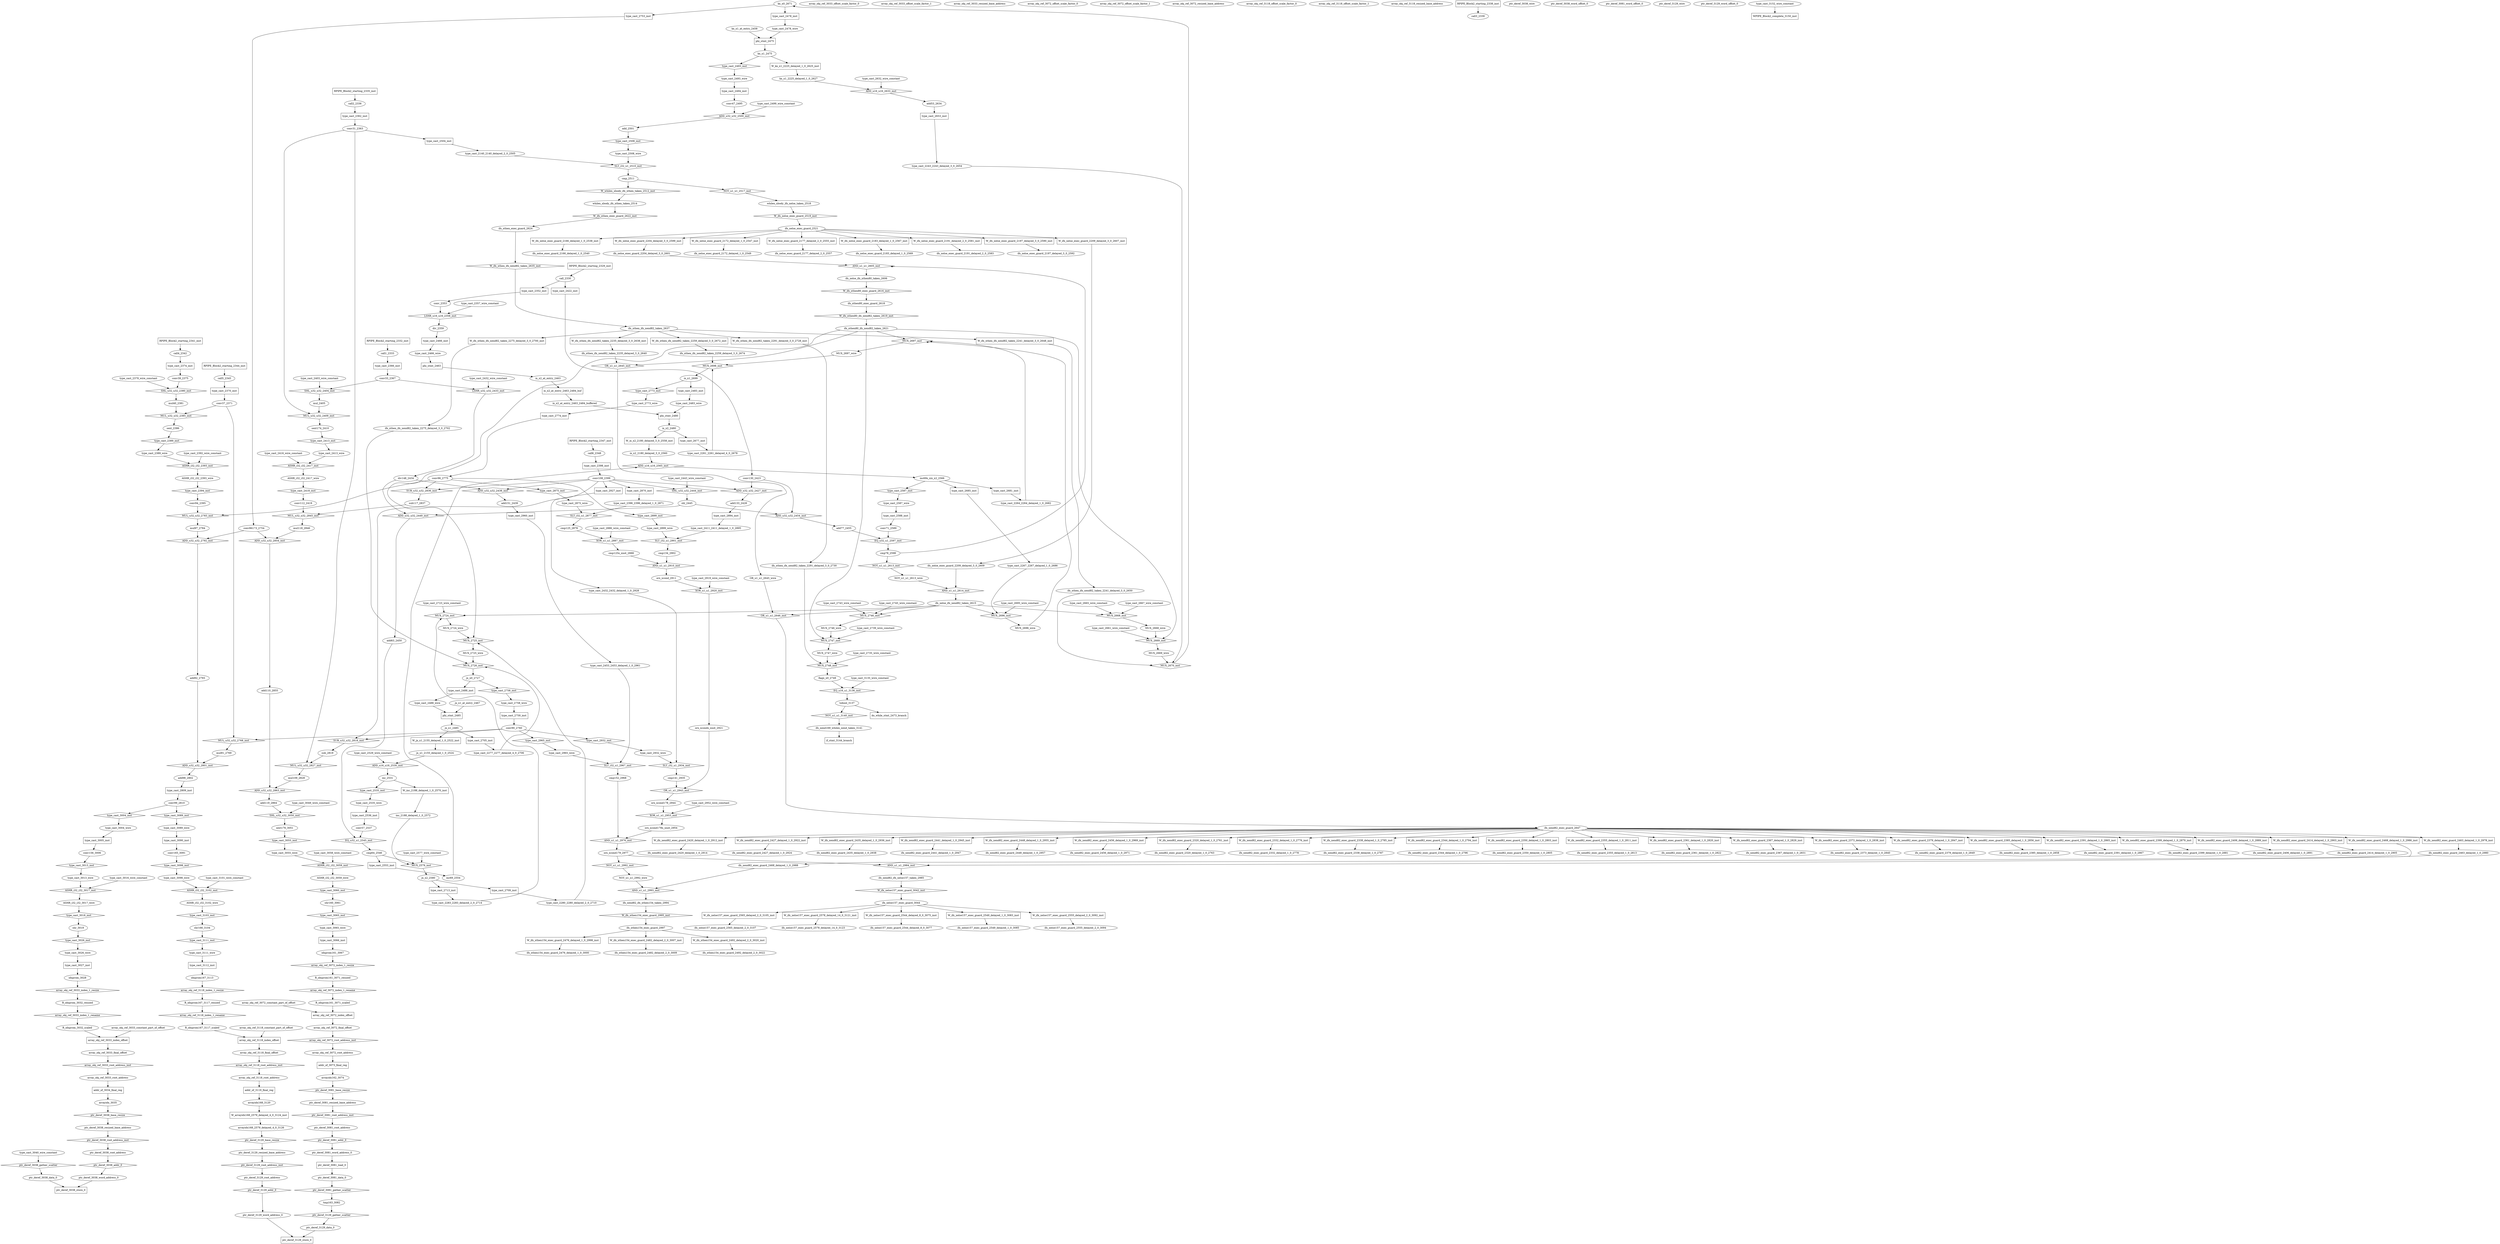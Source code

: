 digraph data_path {
  ASHR_i32_i32_2393_wire [shape=ellipse];
  ASHR_i32_i32_2417_wire [shape=ellipse];
  ASHR_i32_i32_3017_wire [shape=ellipse];
  ASHR_i32_i32_3059_wire [shape=ellipse];
  ASHR_i32_i32_3102_wire [shape=ellipse];
  MUX_2668_wire [shape=ellipse];
  MUX_2669_wire [shape=ellipse];
  MUX_2696_wire [shape=ellipse];
  MUX_2697_wire [shape=ellipse];
  MUX_2724_wire [shape=ellipse];
  MUX_2725_wire [shape=ellipse];
  MUX_2746_wire [shape=ellipse];
  MUX_2747_wire [shape=ellipse];
  NOT_u1_u1_2613_wire [shape=ellipse];
  NOT_u1_u1_2992_wire [shape=ellipse];
  OR_u1_u1_2645_wire [shape=ellipse];
  R_idxprom161_3071_resized [shape=ellipse];
  R_idxprom161_3071_scaled [shape=ellipse];
  R_idxprom167_3117_resized [shape=ellipse];
  R_idxprom167_3117_scaled [shape=ellipse];
  R_idxprom_3032_resized [shape=ellipse];
  R_idxprom_3032_scaled [shape=ellipse];
  add110_2855 [shape=ellipse];
  add119_2864 [shape=ellipse];
  add133_2428 [shape=ellipse];
  add151_2439 [shape=ellipse];
  add53_2634 [shape=ellipse];
  add63_2450 [shape=ellipse];
  add77_2455 [shape=ellipse];
  add92_2793 [shape=ellipse];
  add98_2802 [shape=ellipse];
  add_2501 [shape=ellipse];
  array_obj_ref_3033_constant_part_of_offset [shape=ellipse];
  array_obj_ref_3033_final_offset [shape=ellipse];
  array_obj_ref_3033_offset_scale_factor_0 [shape=ellipse];
  array_obj_ref_3033_offset_scale_factor_1 [shape=ellipse];
  array_obj_ref_3033_resized_base_address [shape=ellipse];
  array_obj_ref_3033_root_address [shape=ellipse];
  array_obj_ref_3072_constant_part_of_offset [shape=ellipse];
  array_obj_ref_3072_final_offset [shape=ellipse];
  array_obj_ref_3072_offset_scale_factor_0 [shape=ellipse];
  array_obj_ref_3072_offset_scale_factor_1 [shape=ellipse];
  array_obj_ref_3072_resized_base_address [shape=ellipse];
  array_obj_ref_3072_root_address [shape=ellipse];
  array_obj_ref_3118_constant_part_of_offset [shape=ellipse];
  array_obj_ref_3118_final_offset [shape=ellipse];
  array_obj_ref_3118_offset_scale_factor_0 [shape=ellipse];
  array_obj_ref_3118_offset_scale_factor_1 [shape=ellipse];
  array_obj_ref_3118_resized_base_address [shape=ellipse];
  array_obj_ref_3118_root_address [shape=ellipse];
  arrayidx162_3074 [shape=ellipse];
  arrayidx168_2579_delayed_4_0_3126 [shape=ellipse];
  arrayidx168_3120 [shape=ellipse];
  arrayidx_3035 [shape=ellipse];
  call1_2333 [shape=ellipse];
  call2_2336 [shape=ellipse];
  call3_2339 [shape=ellipse];
  call4_2342 [shape=ellipse];
  call5_2345 [shape=ellipse];
  call6_2348 [shape=ellipse];
  call_2330 [shape=ellipse];
  cmp125_2878 [shape=ellipse];
  cmp125x_xnot_2888 [shape=ellipse];
  cmp134_2902 [shape=ellipse];
  cmp141_2935 [shape=ellipse];
  cmp152_2968 [shape=ellipse];
  cmp64_2546 [shape=ellipse];
  cmp78_2598 [shape=ellipse];
  cmp_2511 [shape=ellipse];
  conv108_2399 [shape=ellipse];
  conv112_2419 [shape=ellipse];
  conv130_2423 [shape=ellipse];
  conv156_3006 [shape=ellipse];
  conv165_3091 [shape=ellipse];
  conv31_2363 [shape=ellipse];
  conv33_2367 [shape=ellipse];
  conv37_2371 [shape=ellipse];
  conv39_2375 [shape=ellipse];
  conv47_2495 [shape=ellipse];
  conv57_2537 [shape=ellipse];
  conv71_2589 [shape=ellipse];
  conv86173_2754 [shape=ellipse];
  conv90_2760 [shape=ellipse];
  conv94_2395 [shape=ellipse];
  conv96_2775 [shape=ellipse];
  conv99_2810 [shape=ellipse];
  conv_2353 [shape=ellipse];
  div148_2434 [shape=ellipse];
  div_2359 [shape=ellipse];
  flagx_x0_2749 [shape=ellipse];
  idxprom161_3067 [shape=ellipse];
  idxprom167_3113 [shape=ellipse];
  idxprom_3028 [shape=ellipse];
  ifx_xelse157_exec_guard_2544_delayed_8_0_3077 [shape=ellipse];
  ifx_xelse157_exec_guard_2549_delayed_1_0_3085 [shape=ellipse];
  ifx_xelse157_exec_guard_2555_delayed_2_0_3094 [shape=ellipse];
  ifx_xelse157_exec_guard_2565_delayed_2_0_3107 [shape=ellipse];
  ifx_xelse157_exec_guard_2578_delayed_14_0_3123 [shape=ellipse];
  ifx_xelse157_exec_guard_3044 [shape=ellipse];
  ifx_xelse_exec_guard_2166_delayed_1_0_2540 [shape=ellipse];
  ifx_xelse_exec_guard_2172_delayed_1_0_2549 [shape=ellipse];
  ifx_xelse_exec_guard_2177_delayed_2_0_2557 [shape=ellipse];
  ifx_xelse_exec_guard_2183_delayed_1_0_2569 [shape=ellipse];
  ifx_xelse_exec_guard_2191_delayed_2_0_2583 [shape=ellipse];
  ifx_xelse_exec_guard_2197_delayed_3_0_2592 [shape=ellipse];
  ifx_xelse_exec_guard_2204_delayed_3_0_2601 [shape=ellipse];
  ifx_xelse_exec_guard_2209_delayed_3_0_2609 [shape=ellipse];
  ifx_xelse_exec_guard_2521 [shape=ellipse];
  ifx_xelse_ifx_xend82_taken_2615 [shape=ellipse];
  ifx_xelse_ifx_xthen80_taken_2606 [shape=ellipse];
  ifx_xend169_whilex_xend_taken_3141 [shape=ellipse];
  ifx_xend82_exec_guard_2320_delayed_1_0_2763 [shape=ellipse];
  ifx_xend82_exec_guard_2332_delayed_1_0_2778 [shape=ellipse];
  ifx_xend82_exec_guard_2338_delayed_1_0_2787 [shape=ellipse];
  ifx_xend82_exec_guard_2344_delayed_1_0_2796 [shape=ellipse];
  ifx_xend82_exec_guard_2350_delayed_1_0_2805 [shape=ellipse];
  ifx_xend82_exec_guard_2355_delayed_1_0_2813 [shape=ellipse];
  ifx_xend82_exec_guard_2361_delayed_1_0_2822 [shape=ellipse];
  ifx_xend82_exec_guard_2367_delayed_1_0_2831 [shape=ellipse];
  ifx_xend82_exec_guard_2373_delayed_1_0_2840 [shape=ellipse];
  ifx_xend82_exec_guard_2379_delayed_1_0_2849 [shape=ellipse];
  ifx_xend82_exec_guard_2385_delayed_1_0_2858 [shape=ellipse];
  ifx_xend82_exec_guard_2391_delayed_1_0_2867 [shape=ellipse];
  ifx_xend82_exec_guard_2399_delayed_1_0_2881 [shape=ellipse];
  ifx_xend82_exec_guard_2406_delayed_1_0_2891 [shape=ellipse];
  ifx_xend82_exec_guard_2414_delayed_1_0_2905 [shape=ellipse];
  ifx_xend82_exec_guard_2420_delayed_1_0_2914 [shape=ellipse];
  ifx_xend82_exec_guard_2427_delayed_1_0_2924 [shape=ellipse];
  ifx_xend82_exec_guard_2435_delayed_1_0_2938 [shape=ellipse];
  ifx_xend82_exec_guard_2441_delayed_1_0_2947 [shape=ellipse];
  ifx_xend82_exec_guard_2448_delayed_1_0_2957 [shape=ellipse];
  ifx_xend82_exec_guard_2456_delayed_1_0_2971 [shape=ellipse];
  ifx_xend82_exec_guard_2463_delayed_1_0_2980 [shape=ellipse];
  ifx_xend82_exec_guard_2468_delayed_1_0_2988 [shape=ellipse];
  ifx_xend82_exec_guard_2647 [shape=ellipse];
  ifx_xend82_ifx_xelse157_taken_2985 [shape=ellipse];
  ifx_xend82_ifx_xthen154_taken_2994 [shape=ellipse];
  ifx_xthen154_exec_guard_2476_delayed_1_0_3000 [shape=ellipse];
  ifx_xthen154_exec_guard_2482_delayed_2_0_3009 [shape=ellipse];
  ifx_xthen154_exec_guard_2492_delayed_2_0_3022 [shape=ellipse];
  ifx_xthen154_exec_guard_2997 [shape=ellipse];
  ifx_xthen80_exec_guard_2618 [shape=ellipse];
  ifx_xthen80_ifx_xend82_taken_2621 [shape=ellipse];
  ifx_xthen_exec_guard_2624 [shape=ellipse];
  ifx_xthen_ifx_xend82_taken_2235_delayed_3_0_2640 [shape=ellipse];
  ifx_xthen_ifx_xend82_taken_2241_delayed_3_0_2650 [shape=ellipse];
  ifx_xthen_ifx_xend82_taken_2259_delayed_3_0_2674 [shape=ellipse];
  ifx_xthen_ifx_xend82_taken_2275_delayed_3_0_2702 [shape=ellipse];
  ifx_xthen_ifx_xend82_taken_2291_delayed_3_0_2730 [shape=ellipse];
  ifx_xthen_ifx_xend82_taken_2637 [shape=ellipse];
  inc69_2554 [shape=ellipse];
  inc69x_xix_x2_2566 [shape=ellipse];
  inc_2188_delayed_1_0_2572 [shape=ellipse];
  inc_2531 [shape=ellipse];
  ix_x1_2699 [shape=ellipse];
  ix_x2_2180_delayed_3_0_2560 [shape=ellipse];
  ix_x2_2480 [shape=ellipse];
  ix_x2_at_entry_2463 [shape=ellipse];
  ix_x2_at_entry_2463_2484_buffered [shape=ellipse];
  jx_x0_2727 [shape=ellipse];
  jx_x1_2155_delayed_1_0_2524 [shape=ellipse];
  jx_x1_2485 [shape=ellipse];
  jx_x1_at_entry_2467 [shape=ellipse];
  jx_x2_2580 [shape=ellipse];
  kx_x0_2671 [shape=ellipse];
  kx_x1_2225_delayed_1_0_2627 [shape=ellipse];
  kx_x1_2475 [shape=ellipse];
  kx_x1_at_entry_2458 [shape=ellipse];
  mul109_2828 [shape=ellipse];
  mul118_2846 [shape=ellipse];
  mul40_2381 [shape=ellipse];
  mul91_2769 [shape=ellipse];
  mul97_2784 [shape=ellipse];
  mul_2405 [shape=ellipse];
  orx_xcond178_2944 [shape=ellipse];
  orx_xcond178x_xnot_2954 [shape=ellipse];
  orx_xcond179_2977 [shape=ellipse];
  orx_xcond_2911 [shape=ellipse];
  orx_xcondx_xnot_2921 [shape=ellipse];
  ptr_deref_3038_data_0 [shape=ellipse];
  ptr_deref_3038_resized_base_address [shape=ellipse];
  ptr_deref_3038_root_address [shape=ellipse];
  ptr_deref_3038_wire [shape=ellipse];
  ptr_deref_3038_word_address_0 [shape=ellipse];
  ptr_deref_3038_word_offset_0 [shape=ellipse];
  ptr_deref_3081_data_0 [shape=ellipse];
  ptr_deref_3081_resized_base_address [shape=ellipse];
  ptr_deref_3081_root_address [shape=ellipse];
  ptr_deref_3081_word_address_0 [shape=ellipse];
  ptr_deref_3081_word_offset_0 [shape=ellipse];
  ptr_deref_3129_data_0 [shape=ellipse];
  ptr_deref_3129_resized_base_address [shape=ellipse];
  ptr_deref_3129_root_address [shape=ellipse];
  ptr_deref_3129_wire [shape=ellipse];
  ptr_deref_3129_word_address_0 [shape=ellipse];
  ptr_deref_3129_word_offset_0 [shape=ellipse];
  sext174_2410 [shape=ellipse];
  sext176_3051 [shape=ellipse];
  sext_2386 [shape=ellipse];
  shl_2445 [shape=ellipse];
  shr160_3061 [shape=ellipse];
  shr166_3104 [shape=ellipse];
  shr_3019 [shape=ellipse];
  sub117_2837 [shape=ellipse];
  sub_2819 [shape=ellipse];
  tmp163_3082 [shape=ellipse];
  tobool_3137 [shape=ellipse];
  type_cast_2140_2140_delayed_2_0_2505 [shape=ellipse];
  type_cast_2243_2243_delayed_3_0_2654 [shape=ellipse];
  type_cast_2261_2261_delayed_4_0_2678 [shape=ellipse];
  type_cast_2264_2264_delayed_1_0_2682 [shape=ellipse];
  type_cast_2267_2267_delayed_1_0_2686 [shape=ellipse];
  type_cast_2277_2277_delayed_4_0_2706 [shape=ellipse];
  type_cast_2280_2280_delayed_2_0_2710 [shape=ellipse];
  type_cast_2283_2283_delayed_2_0_2714 [shape=ellipse];
  type_cast_2357_wire_constant [shape=ellipse];
  type_cast_2379_wire_constant [shape=ellipse];
  type_cast_2389_wire [shape=ellipse];
  type_cast_2392_wire_constant [shape=ellipse];
  type_cast_2396_2396_delayed_1_0_2871 [shape=ellipse];
  type_cast_2403_wire_constant [shape=ellipse];
  type_cast_2411_2411_delayed_1_0_2895 [shape=ellipse];
  type_cast_2413_wire [shape=ellipse];
  type_cast_2416_wire_constant [shape=ellipse];
  type_cast_2432_2432_delayed_1_0_2928 [shape=ellipse];
  type_cast_2432_wire_constant [shape=ellipse];
  type_cast_2443_wire_constant [shape=ellipse];
  type_cast_2453_2453_delayed_1_0_2961 [shape=ellipse];
  type_cast_2466_wire [shape=ellipse];
  type_cast_2478_wire [shape=ellipse];
  type_cast_2483_wire [shape=ellipse];
  type_cast_2488_wire [shape=ellipse];
  type_cast_2493_wire [shape=ellipse];
  type_cast_2499_wire_constant [shape=ellipse];
  type_cast_2508_wire [shape=ellipse];
  type_cast_2529_wire_constant [shape=ellipse];
  type_cast_2535_wire [shape=ellipse];
  type_cast_2577_wire_constant [shape=ellipse];
  type_cast_2587_wire [shape=ellipse];
  type_cast_2632_wire_constant [shape=ellipse];
  type_cast_2661_wire_constant [shape=ellipse];
  type_cast_2665_wire_constant [shape=ellipse];
  type_cast_2667_wire_constant [shape=ellipse];
  type_cast_2695_wire_constant [shape=ellipse];
  type_cast_2723_wire_constant [shape=ellipse];
  type_cast_2735_wire_constant [shape=ellipse];
  type_cast_2739_wire_constant [shape=ellipse];
  type_cast_2743_wire_constant [shape=ellipse];
  type_cast_2745_wire_constant [shape=ellipse];
  type_cast_2758_wire [shape=ellipse];
  type_cast_2773_wire [shape=ellipse];
  type_cast_2875_wire [shape=ellipse];
  type_cast_2886_wire_constant [shape=ellipse];
  type_cast_2899_wire [shape=ellipse];
  type_cast_2919_wire_constant [shape=ellipse];
  type_cast_2932_wire [shape=ellipse];
  type_cast_2952_wire_constant [shape=ellipse];
  type_cast_2965_wire [shape=ellipse];
  type_cast_3004_wire [shape=ellipse];
  type_cast_3013_wire [shape=ellipse];
  type_cast_3016_wire_constant [shape=ellipse];
  type_cast_3026_wire [shape=ellipse];
  type_cast_3040_wire_constant [shape=ellipse];
  type_cast_3049_wire_constant [shape=ellipse];
  type_cast_3055_wire [shape=ellipse];
  type_cast_3058_wire_constant [shape=ellipse];
  type_cast_3065_wire [shape=ellipse];
  type_cast_3089_wire [shape=ellipse];
  type_cast_3098_wire [shape=ellipse];
  type_cast_3101_wire_constant [shape=ellipse];
  type_cast_3111_wire [shape=ellipse];
  type_cast_3135_wire_constant [shape=ellipse];
  type_cast_3152_wire_constant [shape=ellipse];
  whilex_xbody_ifx_xelse_taken_2518 [shape=ellipse];
  whilex_xbody_ifx_xthen_taken_2514 [shape=ellipse];
  ADD_u16_u16_2530_inst [shape=diamond];
jx_x1_2155_delayed_1_0_2524  -> ADD_u16_u16_2530_inst;
type_cast_2529_wire_constant  -> ADD_u16_u16_2530_inst;
ADD_u16_u16_2530_inst -> inc_2531;
  ADD_u16_u16_2565_inst [shape=diamond];
inc69_2554  -> ADD_u16_u16_2565_inst;
ix_x2_2180_delayed_3_0_2560  -> ADD_u16_u16_2565_inst;
ADD_u16_u16_2565_inst -> inc69x_xix_x2_2566;
  ADD_u16_u16_2633_inst [shape=diamond];
kx_x1_2225_delayed_1_0_2627  -> ADD_u16_u16_2633_inst;
type_cast_2632_wire_constant  -> ADD_u16_u16_2633_inst;
ADD_u16_u16_2633_inst -> add53_2634;
  ADD_u32_u32_2427_inst [shape=diamond];
conv108_2399  -> ADD_u32_u32_2427_inst;
conv130_2423  -> ADD_u32_u32_2427_inst;
ADD_u32_u32_2427_inst -> add133_2428;
  ADD_u32_u32_2438_inst [shape=diamond];
conv108_2399  -> ADD_u32_u32_2438_inst;
div148_2434  -> ADD_u32_u32_2438_inst;
ADD_u32_u32_2438_inst -> add151_2439;
  ADD_u32_u32_2449_inst [shape=diamond];
shl_2445  -> ADD_u32_u32_2449_inst;
div148_2434  -> ADD_u32_u32_2449_inst;
ADD_u32_u32_2449_inst -> add63_2450;
  ADD_u32_u32_2454_inst [shape=diamond];
shl_2445  -> ADD_u32_u32_2454_inst;
conv130_2423  -> ADD_u32_u32_2454_inst;
ADD_u32_u32_2454_inst -> add77_2455;
  ADD_u32_u32_2500_inst [shape=diamond];
conv47_2495  -> ADD_u32_u32_2500_inst;
type_cast_2499_wire_constant  -> ADD_u32_u32_2500_inst;
ADD_u32_u32_2500_inst -> add_2501;
  ADD_u32_u32_2792_inst [shape=diamond];
mul97_2784  -> ADD_u32_u32_2792_inst;
conv86173_2754  -> ADD_u32_u32_2792_inst;
ADD_u32_u32_2792_inst -> add92_2793;
  ADD_u32_u32_2801_inst [shape=diamond];
add92_2793  -> ADD_u32_u32_2801_inst;
mul91_2769  -> ADD_u32_u32_2801_inst;
ADD_u32_u32_2801_inst -> add98_2802;
  ADD_u32_u32_2854_inst [shape=diamond];
mul118_2846  -> ADD_u32_u32_2854_inst;
conv86173_2754  -> ADD_u32_u32_2854_inst;
ADD_u32_u32_2854_inst -> add110_2855;
  ADD_u32_u32_2863_inst [shape=diamond];
add110_2855  -> ADD_u32_u32_2863_inst;
mul109_2828  -> ADD_u32_u32_2863_inst;
ADD_u32_u32_2863_inst -> add119_2864;
  AND_u1_u1_2605_inst [shape=diamond];
ifx_xelse_exec_guard_2204_delayed_3_0_2601  -> AND_u1_u1_2605_inst;
cmp78_2598  -> AND_u1_u1_2605_inst;
AND_u1_u1_2605_inst -> ifx_xelse_ifx_xthen80_taken_2606;
  AND_u1_u1_2614_inst [shape=diamond];
ifx_xelse_exec_guard_2209_delayed_3_0_2609  -> AND_u1_u1_2614_inst;
NOT_u1_u1_2613_wire  -> AND_u1_u1_2614_inst;
AND_u1_u1_2614_inst -> ifx_xelse_ifx_xend82_taken_2615;
  AND_u1_u1_2910_inst [shape=diamond];
cmp125x_xnot_2888  -> AND_u1_u1_2910_inst;
cmp134_2902  -> AND_u1_u1_2910_inst;
AND_u1_u1_2910_inst -> orx_xcond_2911;
  AND_u1_u1_2976_inst [shape=diamond];
orx_xcond178x_xnot_2954  -> AND_u1_u1_2976_inst;
cmp152_2968  -> AND_u1_u1_2976_inst;
AND_u1_u1_2976_inst -> orx_xcond179_2977;
  AND_u1_u1_2984_inst [shape=diamond];
ifx_xend82_exec_guard_2463_delayed_1_0_2980  -> AND_u1_u1_2984_inst;
orx_xcond179_2977  -> AND_u1_u1_2984_inst;
AND_u1_u1_2984_inst -> ifx_xend82_ifx_xelse157_taken_2985;
  AND_u1_u1_2993_inst [shape=diamond];
ifx_xend82_exec_guard_2468_delayed_1_0_2988  -> AND_u1_u1_2993_inst;
NOT_u1_u1_2992_wire  -> AND_u1_u1_2993_inst;
AND_u1_u1_2993_inst -> ifx_xend82_ifx_xthen154_taken_2994;
  ASHR_i32_i32_2393_inst [shape=diamond];
type_cast_2389_wire  -> ASHR_i32_i32_2393_inst;
type_cast_2392_wire_constant  -> ASHR_i32_i32_2393_inst;
ASHR_i32_i32_2393_inst -> ASHR_i32_i32_2393_wire;
  ASHR_i32_i32_2417_inst [shape=diamond];
type_cast_2413_wire  -> ASHR_i32_i32_2417_inst;
type_cast_2416_wire_constant  -> ASHR_i32_i32_2417_inst;
ASHR_i32_i32_2417_inst -> ASHR_i32_i32_2417_wire;
  ASHR_i32_i32_3017_inst [shape=diamond];
type_cast_3013_wire  -> ASHR_i32_i32_3017_inst;
type_cast_3016_wire_constant  -> ASHR_i32_i32_3017_inst;
ASHR_i32_i32_3017_inst -> ASHR_i32_i32_3017_wire;
  ASHR_i32_i32_3059_inst [shape=diamond];
type_cast_3055_wire  -> ASHR_i32_i32_3059_inst;
type_cast_3058_wire_constant  -> ASHR_i32_i32_3059_inst;
ASHR_i32_i32_3059_inst -> ASHR_i32_i32_3059_wire;
  ASHR_i32_i32_3102_inst [shape=diamond];
type_cast_3098_wire  -> ASHR_i32_i32_3102_inst;
type_cast_3101_wire_constant  -> ASHR_i32_i32_3102_inst;
ASHR_i32_i32_3102_inst -> ASHR_i32_i32_3102_wire;
  EQ_u16_u1_3136_inst [shape=diamond];
flagx_x0_2749  -> EQ_u16_u1_3136_inst;
type_cast_3135_wire_constant  -> EQ_u16_u1_3136_inst;
EQ_u16_u1_3136_inst -> tobool_3137;
  EQ_u32_u1_2545_inst [shape=diamond];
conv57_2537  -> EQ_u32_u1_2545_inst;
add63_2450  -> EQ_u32_u1_2545_inst;
EQ_u32_u1_2545_inst -> cmp64_2546;
  EQ_u32_u1_2597_inst [shape=diamond];
conv71_2589  -> EQ_u32_u1_2597_inst;
add77_2455  -> EQ_u32_u1_2597_inst;
EQ_u32_u1_2597_inst -> cmp78_2598;
  LSHR_u16_u16_2358_inst [shape=diamond];
conv_2353  -> LSHR_u16_u16_2358_inst;
type_cast_2357_wire_constant  -> LSHR_u16_u16_2358_inst;
LSHR_u16_u16_2358_inst -> div_2359;
  LSHR_u32_u32_2433_inst [shape=diamond];
conv33_2367  -> LSHR_u32_u32_2433_inst;
type_cast_2432_wire_constant  -> LSHR_u32_u32_2433_inst;
LSHR_u32_u32_2433_inst -> div148_2434;
  MUL_u32_u32_2385_inst [shape=diamond];
mul40_2381  -> MUL_u32_u32_2385_inst;
conv37_2371  -> MUL_u32_u32_2385_inst;
MUL_u32_u32_2385_inst -> sext_2386;
  MUL_u32_u32_2409_inst [shape=diamond];
mul_2405  -> MUL_u32_u32_2409_inst;
conv31_2363  -> MUL_u32_u32_2409_inst;
MUL_u32_u32_2409_inst -> sext174_2410;
  MUL_u32_u32_2768_inst [shape=diamond];
conv90_2760  -> MUL_u32_u32_2768_inst;
conv37_2371  -> MUL_u32_u32_2768_inst;
MUL_u32_u32_2768_inst -> mul91_2769;
  MUL_u32_u32_2783_inst [shape=diamond];
conv96_2775  -> MUL_u32_u32_2783_inst;
conv94_2395  -> MUL_u32_u32_2783_inst;
MUL_u32_u32_2783_inst -> mul97_2784;
  MUL_u32_u32_2827_inst [shape=diamond];
sub_2819  -> MUL_u32_u32_2827_inst;
conv31_2363  -> MUL_u32_u32_2827_inst;
MUL_u32_u32_2827_inst -> mul109_2828;
  MUL_u32_u32_2845_inst [shape=diamond];
sub117_2837  -> MUL_u32_u32_2845_inst;
conv112_2419  -> MUL_u32_u32_2845_inst;
MUL_u32_u32_2845_inst -> mul118_2846;
  MUX_2579_inst [shape=diamond];
cmp64_2546  -> MUX_2579_inst;
type_cast_2577_wire_constant  -> MUX_2579_inst;
inc_2188_delayed_1_0_2572  -> MUX_2579_inst;
MUX_2579_inst -> jx_x2_2580;
  MUX_2668_inst [shape=diamond];
ifx_xelse_ifx_xend82_taken_2615  -> MUX_2668_inst;
type_cast_2665_wire_constant  -> MUX_2668_inst;
type_cast_2667_wire_constant  -> MUX_2668_inst;
MUX_2668_inst -> MUX_2668_wire;
  MUX_2669_inst [shape=diamond];
ifx_xthen80_ifx_xend82_taken_2621  -> MUX_2669_inst;
type_cast_2661_wire_constant  -> MUX_2669_inst;
MUX_2668_wire  -> MUX_2669_inst;
MUX_2669_inst -> MUX_2669_wire;
  MUX_2670_inst [shape=diamond];
ifx_xthen_ifx_xend82_taken_2241_delayed_3_0_2650  -> MUX_2670_inst;
type_cast_2243_2243_delayed_3_0_2654  -> MUX_2670_inst;
MUX_2669_wire  -> MUX_2670_inst;
MUX_2670_inst -> kx_x0_2671;
  MUX_2696_inst [shape=diamond];
ifx_xelse_ifx_xend82_taken_2615  -> MUX_2696_inst;
type_cast_2267_2267_delayed_1_0_2686  -> MUX_2696_inst;
type_cast_2695_wire_constant  -> MUX_2696_inst;
MUX_2696_inst -> MUX_2696_wire;
  MUX_2697_inst [shape=diamond];
ifx_xthen80_ifx_xend82_taken_2621  -> MUX_2697_inst;
type_cast_2264_2264_delayed_1_0_2682  -> MUX_2697_inst;
MUX_2696_wire  -> MUX_2697_inst;
MUX_2697_inst -> MUX_2697_wire;
  MUX_2698_inst [shape=diamond];
ifx_xthen_ifx_xend82_taken_2259_delayed_3_0_2674  -> MUX_2698_inst;
type_cast_2261_2261_delayed_4_0_2678  -> MUX_2698_inst;
MUX_2697_wire  -> MUX_2698_inst;
MUX_2698_inst -> ix_x1_2699;
  MUX_2724_inst [shape=diamond];
ifx_xelse_ifx_xend82_taken_2615  -> MUX_2724_inst;
type_cast_2283_2283_delayed_2_0_2714  -> MUX_2724_inst;
type_cast_2723_wire_constant  -> MUX_2724_inst;
MUX_2724_inst -> MUX_2724_wire;
  MUX_2725_inst [shape=diamond];
ifx_xthen80_ifx_xend82_taken_2621  -> MUX_2725_inst;
type_cast_2280_2280_delayed_2_0_2710  -> MUX_2725_inst;
MUX_2724_wire  -> MUX_2725_inst;
MUX_2725_inst -> MUX_2725_wire;
  MUX_2726_inst [shape=diamond];
ifx_xthen_ifx_xend82_taken_2275_delayed_3_0_2702  -> MUX_2726_inst;
type_cast_2277_2277_delayed_4_0_2706  -> MUX_2726_inst;
MUX_2725_wire  -> MUX_2726_inst;
MUX_2726_inst -> jx_x0_2727;
  MUX_2746_inst [shape=diamond];
ifx_xelse_ifx_xend82_taken_2615  -> MUX_2746_inst;
type_cast_2743_wire_constant  -> MUX_2746_inst;
type_cast_2745_wire_constant  -> MUX_2746_inst;
MUX_2746_inst -> MUX_2746_wire;
  MUX_2747_inst [shape=diamond];
ifx_xthen80_ifx_xend82_taken_2621  -> MUX_2747_inst;
type_cast_2739_wire_constant  -> MUX_2747_inst;
MUX_2746_wire  -> MUX_2747_inst;
MUX_2747_inst -> MUX_2747_wire;
  MUX_2748_inst [shape=diamond];
ifx_xthen_ifx_xend82_taken_2291_delayed_3_0_2730  -> MUX_2748_inst;
type_cast_2735_wire_constant  -> MUX_2748_inst;
MUX_2747_wire  -> MUX_2748_inst;
MUX_2748_inst -> flagx_x0_2749;
  NOT_u1_u1_2517_inst [shape=diamond];
cmp_2511  -> NOT_u1_u1_2517_inst;
NOT_u1_u1_2517_inst -> whilex_xbody_ifx_xelse_taken_2518;
  NOT_u1_u1_2613_inst [shape=diamond];
cmp78_2598  -> NOT_u1_u1_2613_inst;
NOT_u1_u1_2613_inst -> NOT_u1_u1_2613_wire;
  NOT_u1_u1_2992_inst [shape=diamond];
orx_xcond179_2977  -> NOT_u1_u1_2992_inst;
NOT_u1_u1_2992_inst -> NOT_u1_u1_2992_wire;
  NOT_u1_u1_3140_inst [shape=diamond];
tobool_3137  -> NOT_u1_u1_3140_inst;
NOT_u1_u1_3140_inst -> ifx_xend169_whilex_xend_taken_3141;
  OR_u1_u1_2645_inst [shape=diamond];
ifx_xthen_ifx_xend82_taken_2235_delayed_3_0_2640  -> OR_u1_u1_2645_inst;
ifx_xthen80_ifx_xend82_taken_2621  -> OR_u1_u1_2645_inst;
OR_u1_u1_2645_inst -> OR_u1_u1_2645_wire;
  OR_u1_u1_2646_inst [shape=diamond];
ifx_xelse_ifx_xend82_taken_2615  -> OR_u1_u1_2646_inst;
OR_u1_u1_2645_wire  -> OR_u1_u1_2646_inst;
OR_u1_u1_2646_inst -> ifx_xend82_exec_guard_2647;
  OR_u1_u1_2943_inst [shape=diamond];
orx_xcondx_xnot_2921  -> OR_u1_u1_2943_inst;
cmp141_2935  -> OR_u1_u1_2943_inst;
OR_u1_u1_2943_inst -> orx_xcond178_2944;
  RPIPE_Block2_starting_2329_inst [shape=rectangle];
RPIPE_Block2_starting_2329_inst -> call_2330;
  RPIPE_Block2_starting_2332_inst [shape=rectangle];
RPIPE_Block2_starting_2332_inst -> call1_2333;
  RPIPE_Block2_starting_2335_inst [shape=rectangle];
RPIPE_Block2_starting_2335_inst -> call2_2336;
  RPIPE_Block2_starting_2338_inst [shape=rectangle];
RPIPE_Block2_starting_2338_inst -> call3_2339;
  RPIPE_Block2_starting_2341_inst [shape=rectangle];
RPIPE_Block2_starting_2341_inst -> call4_2342;
  RPIPE_Block2_starting_2344_inst [shape=rectangle];
RPIPE_Block2_starting_2344_inst -> call5_2345;
  RPIPE_Block2_starting_2347_inst [shape=rectangle];
RPIPE_Block2_starting_2347_inst -> call6_2348;
  SHL_u32_u32_2380_inst [shape=diamond];
conv39_2375  -> SHL_u32_u32_2380_inst;
type_cast_2379_wire_constant  -> SHL_u32_u32_2380_inst;
SHL_u32_u32_2380_inst -> mul40_2381;
  SHL_u32_u32_2404_inst [shape=diamond];
conv33_2367  -> SHL_u32_u32_2404_inst;
type_cast_2403_wire_constant  -> SHL_u32_u32_2404_inst;
SHL_u32_u32_2404_inst -> mul_2405;
  SHL_u32_u32_2444_inst [shape=diamond];
conv108_2399  -> SHL_u32_u32_2444_inst;
type_cast_2443_wire_constant  -> SHL_u32_u32_2444_inst;
SHL_u32_u32_2444_inst -> shl_2445;
  SHL_u32_u32_3050_inst [shape=diamond];
add119_2864  -> SHL_u32_u32_3050_inst;
type_cast_3049_wire_constant  -> SHL_u32_u32_3050_inst;
SHL_u32_u32_3050_inst -> sext176_3051;
  SLT_i32_u1_2510_inst [shape=diamond];
type_cast_2508_wire  -> SLT_i32_u1_2510_inst;
type_cast_2140_2140_delayed_2_0_2505  -> SLT_i32_u1_2510_inst;
SLT_i32_u1_2510_inst -> cmp_2511;
  SLT_i32_u1_2877_inst [shape=diamond];
type_cast_2875_wire  -> SLT_i32_u1_2877_inst;
type_cast_2396_2396_delayed_1_0_2871  -> SLT_i32_u1_2877_inst;
SLT_i32_u1_2877_inst -> cmp125_2878;
  SLT_i32_u1_2901_inst [shape=diamond];
type_cast_2899_wire  -> SLT_i32_u1_2901_inst;
type_cast_2411_2411_delayed_1_0_2895  -> SLT_i32_u1_2901_inst;
SLT_i32_u1_2901_inst -> cmp134_2902;
  SLT_i32_u1_2934_inst [shape=diamond];
type_cast_2932_wire  -> SLT_i32_u1_2934_inst;
type_cast_2432_2432_delayed_1_0_2928  -> SLT_i32_u1_2934_inst;
SLT_i32_u1_2934_inst -> cmp141_2935;
  SLT_i32_u1_2967_inst [shape=diamond];
type_cast_2965_wire  -> SLT_i32_u1_2967_inst;
type_cast_2453_2453_delayed_1_0_2961  -> SLT_i32_u1_2967_inst;
SLT_i32_u1_2967_inst -> cmp152_2968;
  SUB_u32_u32_2818_inst [shape=diamond];
conv90_2760  -> SUB_u32_u32_2818_inst;
conv108_2399  -> SUB_u32_u32_2818_inst;
SUB_u32_u32_2818_inst -> sub_2819;
  SUB_u32_u32_2836_inst [shape=diamond];
conv96_2775  -> SUB_u32_u32_2836_inst;
conv108_2399  -> SUB_u32_u32_2836_inst;
SUB_u32_u32_2836_inst -> sub117_2837;
  WPIPE_Block2_complete_3150_inst [shape=rectangle];
type_cast_3152_wire_constant  -> WPIPE_Block2_complete_3150_inst;
  W_arrayidx168_2579_delayed_4_0_3124_inst [shape=rectangle];
arrayidx168_3120  -> W_arrayidx168_2579_delayed_4_0_3124_inst;
W_arrayidx168_2579_delayed_4_0_3124_inst -> arrayidx168_2579_delayed_4_0_3126;
  W_ifx_xelse157_exec_guard_2544_delayed_8_0_3075_inst [shape=rectangle];
ifx_xelse157_exec_guard_3044  -> W_ifx_xelse157_exec_guard_2544_delayed_8_0_3075_inst;
W_ifx_xelse157_exec_guard_2544_delayed_8_0_3075_inst -> ifx_xelse157_exec_guard_2544_delayed_8_0_3077;
  W_ifx_xelse157_exec_guard_2549_delayed_1_0_3083_inst [shape=rectangle];
ifx_xelse157_exec_guard_3044  -> W_ifx_xelse157_exec_guard_2549_delayed_1_0_3083_inst;
W_ifx_xelse157_exec_guard_2549_delayed_1_0_3083_inst -> ifx_xelse157_exec_guard_2549_delayed_1_0_3085;
  W_ifx_xelse157_exec_guard_2555_delayed_2_0_3092_inst [shape=rectangle];
ifx_xelse157_exec_guard_3044  -> W_ifx_xelse157_exec_guard_2555_delayed_2_0_3092_inst;
W_ifx_xelse157_exec_guard_2555_delayed_2_0_3092_inst -> ifx_xelse157_exec_guard_2555_delayed_2_0_3094;
  W_ifx_xelse157_exec_guard_2565_delayed_2_0_3105_inst [shape=rectangle];
ifx_xelse157_exec_guard_3044  -> W_ifx_xelse157_exec_guard_2565_delayed_2_0_3105_inst;
W_ifx_xelse157_exec_guard_2565_delayed_2_0_3105_inst -> ifx_xelse157_exec_guard_2565_delayed_2_0_3107;
  W_ifx_xelse157_exec_guard_2578_delayed_14_0_3121_inst [shape=rectangle];
ifx_xelse157_exec_guard_3044  -> W_ifx_xelse157_exec_guard_2578_delayed_14_0_3121_inst;
W_ifx_xelse157_exec_guard_2578_delayed_14_0_3121_inst -> ifx_xelse157_exec_guard_2578_delayed_14_0_3123;
  W_ifx_xelse157_exec_guard_3042_inst [shape=diamond];
ifx_xend82_ifx_xelse157_taken_2985  -> W_ifx_xelse157_exec_guard_3042_inst;
W_ifx_xelse157_exec_guard_3042_inst -> ifx_xelse157_exec_guard_3044;
  W_ifx_xelse_exec_guard_2166_delayed_1_0_2538_inst [shape=rectangle];
ifx_xelse_exec_guard_2521  -> W_ifx_xelse_exec_guard_2166_delayed_1_0_2538_inst;
W_ifx_xelse_exec_guard_2166_delayed_1_0_2538_inst -> ifx_xelse_exec_guard_2166_delayed_1_0_2540;
  W_ifx_xelse_exec_guard_2172_delayed_1_0_2547_inst [shape=rectangle];
ifx_xelse_exec_guard_2521  -> W_ifx_xelse_exec_guard_2172_delayed_1_0_2547_inst;
W_ifx_xelse_exec_guard_2172_delayed_1_0_2547_inst -> ifx_xelse_exec_guard_2172_delayed_1_0_2549;
  W_ifx_xelse_exec_guard_2177_delayed_2_0_2555_inst [shape=rectangle];
ifx_xelse_exec_guard_2521  -> W_ifx_xelse_exec_guard_2177_delayed_2_0_2555_inst;
W_ifx_xelse_exec_guard_2177_delayed_2_0_2555_inst -> ifx_xelse_exec_guard_2177_delayed_2_0_2557;
  W_ifx_xelse_exec_guard_2183_delayed_1_0_2567_inst [shape=rectangle];
ifx_xelse_exec_guard_2521  -> W_ifx_xelse_exec_guard_2183_delayed_1_0_2567_inst;
W_ifx_xelse_exec_guard_2183_delayed_1_0_2567_inst -> ifx_xelse_exec_guard_2183_delayed_1_0_2569;
  W_ifx_xelse_exec_guard_2191_delayed_2_0_2581_inst [shape=rectangle];
ifx_xelse_exec_guard_2521  -> W_ifx_xelse_exec_guard_2191_delayed_2_0_2581_inst;
W_ifx_xelse_exec_guard_2191_delayed_2_0_2581_inst -> ifx_xelse_exec_guard_2191_delayed_2_0_2583;
  W_ifx_xelse_exec_guard_2197_delayed_3_0_2590_inst [shape=rectangle];
ifx_xelse_exec_guard_2521  -> W_ifx_xelse_exec_guard_2197_delayed_3_0_2590_inst;
W_ifx_xelse_exec_guard_2197_delayed_3_0_2590_inst -> ifx_xelse_exec_guard_2197_delayed_3_0_2592;
  W_ifx_xelse_exec_guard_2204_delayed_3_0_2599_inst [shape=rectangle];
ifx_xelse_exec_guard_2521  -> W_ifx_xelse_exec_guard_2204_delayed_3_0_2599_inst;
W_ifx_xelse_exec_guard_2204_delayed_3_0_2599_inst -> ifx_xelse_exec_guard_2204_delayed_3_0_2601;
  W_ifx_xelse_exec_guard_2209_delayed_3_0_2607_inst [shape=rectangle];
ifx_xelse_exec_guard_2521  -> W_ifx_xelse_exec_guard_2209_delayed_3_0_2607_inst;
W_ifx_xelse_exec_guard_2209_delayed_3_0_2607_inst -> ifx_xelse_exec_guard_2209_delayed_3_0_2609;
  W_ifx_xelse_exec_guard_2519_inst [shape=diamond];
whilex_xbody_ifx_xelse_taken_2518  -> W_ifx_xelse_exec_guard_2519_inst;
W_ifx_xelse_exec_guard_2519_inst -> ifx_xelse_exec_guard_2521;
  W_ifx_xend82_exec_guard_2320_delayed_1_0_2761_inst [shape=rectangle];
ifx_xend82_exec_guard_2647  -> W_ifx_xend82_exec_guard_2320_delayed_1_0_2761_inst;
W_ifx_xend82_exec_guard_2320_delayed_1_0_2761_inst -> ifx_xend82_exec_guard_2320_delayed_1_0_2763;
  W_ifx_xend82_exec_guard_2332_delayed_1_0_2776_inst [shape=rectangle];
ifx_xend82_exec_guard_2647  -> W_ifx_xend82_exec_guard_2332_delayed_1_0_2776_inst;
W_ifx_xend82_exec_guard_2332_delayed_1_0_2776_inst -> ifx_xend82_exec_guard_2332_delayed_1_0_2778;
  W_ifx_xend82_exec_guard_2338_delayed_1_0_2785_inst [shape=rectangle];
ifx_xend82_exec_guard_2647  -> W_ifx_xend82_exec_guard_2338_delayed_1_0_2785_inst;
W_ifx_xend82_exec_guard_2338_delayed_1_0_2785_inst -> ifx_xend82_exec_guard_2338_delayed_1_0_2787;
  W_ifx_xend82_exec_guard_2344_delayed_1_0_2794_inst [shape=rectangle];
ifx_xend82_exec_guard_2647  -> W_ifx_xend82_exec_guard_2344_delayed_1_0_2794_inst;
W_ifx_xend82_exec_guard_2344_delayed_1_0_2794_inst -> ifx_xend82_exec_guard_2344_delayed_1_0_2796;
  W_ifx_xend82_exec_guard_2350_delayed_1_0_2803_inst [shape=rectangle];
ifx_xend82_exec_guard_2647  -> W_ifx_xend82_exec_guard_2350_delayed_1_0_2803_inst;
W_ifx_xend82_exec_guard_2350_delayed_1_0_2803_inst -> ifx_xend82_exec_guard_2350_delayed_1_0_2805;
  W_ifx_xend82_exec_guard_2355_delayed_1_0_2811_inst [shape=rectangle];
ifx_xend82_exec_guard_2647  -> W_ifx_xend82_exec_guard_2355_delayed_1_0_2811_inst;
W_ifx_xend82_exec_guard_2355_delayed_1_0_2811_inst -> ifx_xend82_exec_guard_2355_delayed_1_0_2813;
  W_ifx_xend82_exec_guard_2361_delayed_1_0_2820_inst [shape=rectangle];
ifx_xend82_exec_guard_2647  -> W_ifx_xend82_exec_guard_2361_delayed_1_0_2820_inst;
W_ifx_xend82_exec_guard_2361_delayed_1_0_2820_inst -> ifx_xend82_exec_guard_2361_delayed_1_0_2822;
  W_ifx_xend82_exec_guard_2367_delayed_1_0_2829_inst [shape=rectangle];
ifx_xend82_exec_guard_2647  -> W_ifx_xend82_exec_guard_2367_delayed_1_0_2829_inst;
W_ifx_xend82_exec_guard_2367_delayed_1_0_2829_inst -> ifx_xend82_exec_guard_2367_delayed_1_0_2831;
  W_ifx_xend82_exec_guard_2373_delayed_1_0_2838_inst [shape=rectangle];
ifx_xend82_exec_guard_2647  -> W_ifx_xend82_exec_guard_2373_delayed_1_0_2838_inst;
W_ifx_xend82_exec_guard_2373_delayed_1_0_2838_inst -> ifx_xend82_exec_guard_2373_delayed_1_0_2840;
  W_ifx_xend82_exec_guard_2379_delayed_1_0_2847_inst [shape=rectangle];
ifx_xend82_exec_guard_2647  -> W_ifx_xend82_exec_guard_2379_delayed_1_0_2847_inst;
W_ifx_xend82_exec_guard_2379_delayed_1_0_2847_inst -> ifx_xend82_exec_guard_2379_delayed_1_0_2849;
  W_ifx_xend82_exec_guard_2385_delayed_1_0_2856_inst [shape=rectangle];
ifx_xend82_exec_guard_2647  -> W_ifx_xend82_exec_guard_2385_delayed_1_0_2856_inst;
W_ifx_xend82_exec_guard_2385_delayed_1_0_2856_inst -> ifx_xend82_exec_guard_2385_delayed_1_0_2858;
  W_ifx_xend82_exec_guard_2391_delayed_1_0_2865_inst [shape=rectangle];
ifx_xend82_exec_guard_2647  -> W_ifx_xend82_exec_guard_2391_delayed_1_0_2865_inst;
W_ifx_xend82_exec_guard_2391_delayed_1_0_2865_inst -> ifx_xend82_exec_guard_2391_delayed_1_0_2867;
  W_ifx_xend82_exec_guard_2399_delayed_1_0_2879_inst [shape=rectangle];
ifx_xend82_exec_guard_2647  -> W_ifx_xend82_exec_guard_2399_delayed_1_0_2879_inst;
W_ifx_xend82_exec_guard_2399_delayed_1_0_2879_inst -> ifx_xend82_exec_guard_2399_delayed_1_0_2881;
  W_ifx_xend82_exec_guard_2406_delayed_1_0_2889_inst [shape=rectangle];
ifx_xend82_exec_guard_2647  -> W_ifx_xend82_exec_guard_2406_delayed_1_0_2889_inst;
W_ifx_xend82_exec_guard_2406_delayed_1_0_2889_inst -> ifx_xend82_exec_guard_2406_delayed_1_0_2891;
  W_ifx_xend82_exec_guard_2414_delayed_1_0_2903_inst [shape=rectangle];
ifx_xend82_exec_guard_2647  -> W_ifx_xend82_exec_guard_2414_delayed_1_0_2903_inst;
W_ifx_xend82_exec_guard_2414_delayed_1_0_2903_inst -> ifx_xend82_exec_guard_2414_delayed_1_0_2905;
  W_ifx_xend82_exec_guard_2420_delayed_1_0_2912_inst [shape=rectangle];
ifx_xend82_exec_guard_2647  -> W_ifx_xend82_exec_guard_2420_delayed_1_0_2912_inst;
W_ifx_xend82_exec_guard_2420_delayed_1_0_2912_inst -> ifx_xend82_exec_guard_2420_delayed_1_0_2914;
  W_ifx_xend82_exec_guard_2427_delayed_1_0_2922_inst [shape=rectangle];
ifx_xend82_exec_guard_2647  -> W_ifx_xend82_exec_guard_2427_delayed_1_0_2922_inst;
W_ifx_xend82_exec_guard_2427_delayed_1_0_2922_inst -> ifx_xend82_exec_guard_2427_delayed_1_0_2924;
  W_ifx_xend82_exec_guard_2435_delayed_1_0_2936_inst [shape=rectangle];
ifx_xend82_exec_guard_2647  -> W_ifx_xend82_exec_guard_2435_delayed_1_0_2936_inst;
W_ifx_xend82_exec_guard_2435_delayed_1_0_2936_inst -> ifx_xend82_exec_guard_2435_delayed_1_0_2938;
  W_ifx_xend82_exec_guard_2441_delayed_1_0_2945_inst [shape=rectangle];
ifx_xend82_exec_guard_2647  -> W_ifx_xend82_exec_guard_2441_delayed_1_0_2945_inst;
W_ifx_xend82_exec_guard_2441_delayed_1_0_2945_inst -> ifx_xend82_exec_guard_2441_delayed_1_0_2947;
  W_ifx_xend82_exec_guard_2448_delayed_1_0_2955_inst [shape=rectangle];
ifx_xend82_exec_guard_2647  -> W_ifx_xend82_exec_guard_2448_delayed_1_0_2955_inst;
W_ifx_xend82_exec_guard_2448_delayed_1_0_2955_inst -> ifx_xend82_exec_guard_2448_delayed_1_0_2957;
  W_ifx_xend82_exec_guard_2456_delayed_1_0_2969_inst [shape=rectangle];
ifx_xend82_exec_guard_2647  -> W_ifx_xend82_exec_guard_2456_delayed_1_0_2969_inst;
W_ifx_xend82_exec_guard_2456_delayed_1_0_2969_inst -> ifx_xend82_exec_guard_2456_delayed_1_0_2971;
  W_ifx_xend82_exec_guard_2463_delayed_1_0_2978_inst [shape=rectangle];
ifx_xend82_exec_guard_2647  -> W_ifx_xend82_exec_guard_2463_delayed_1_0_2978_inst;
W_ifx_xend82_exec_guard_2463_delayed_1_0_2978_inst -> ifx_xend82_exec_guard_2463_delayed_1_0_2980;
  W_ifx_xend82_exec_guard_2468_delayed_1_0_2986_inst [shape=rectangle];
ifx_xend82_exec_guard_2647  -> W_ifx_xend82_exec_guard_2468_delayed_1_0_2986_inst;
W_ifx_xend82_exec_guard_2468_delayed_1_0_2986_inst -> ifx_xend82_exec_guard_2468_delayed_1_0_2988;
  W_ifx_xthen154_exec_guard_2476_delayed_1_0_2998_inst [shape=rectangle];
ifx_xthen154_exec_guard_2997  -> W_ifx_xthen154_exec_guard_2476_delayed_1_0_2998_inst;
W_ifx_xthen154_exec_guard_2476_delayed_1_0_2998_inst -> ifx_xthen154_exec_guard_2476_delayed_1_0_3000;
  W_ifx_xthen154_exec_guard_2482_delayed_2_0_3007_inst [shape=rectangle];
ifx_xthen154_exec_guard_2997  -> W_ifx_xthen154_exec_guard_2482_delayed_2_0_3007_inst;
W_ifx_xthen154_exec_guard_2482_delayed_2_0_3007_inst -> ifx_xthen154_exec_guard_2482_delayed_2_0_3009;
  W_ifx_xthen154_exec_guard_2492_delayed_2_0_3020_inst [shape=rectangle];
ifx_xthen154_exec_guard_2997  -> W_ifx_xthen154_exec_guard_2492_delayed_2_0_3020_inst;
W_ifx_xthen154_exec_guard_2492_delayed_2_0_3020_inst -> ifx_xthen154_exec_guard_2492_delayed_2_0_3022;
  W_ifx_xthen154_exec_guard_2995_inst [shape=diamond];
ifx_xend82_ifx_xthen154_taken_2994  -> W_ifx_xthen154_exec_guard_2995_inst;
W_ifx_xthen154_exec_guard_2995_inst -> ifx_xthen154_exec_guard_2997;
  W_ifx_xthen80_exec_guard_2616_inst [shape=diamond];
ifx_xelse_ifx_xthen80_taken_2606  -> W_ifx_xthen80_exec_guard_2616_inst;
W_ifx_xthen80_exec_guard_2616_inst -> ifx_xthen80_exec_guard_2618;
  W_ifx_xthen80_ifx_xend82_taken_2619_inst [shape=diamond];
ifx_xthen80_exec_guard_2618  -> W_ifx_xthen80_ifx_xend82_taken_2619_inst;
W_ifx_xthen80_ifx_xend82_taken_2619_inst -> ifx_xthen80_ifx_xend82_taken_2621;
  W_ifx_xthen_exec_guard_2622_inst [shape=diamond];
whilex_xbody_ifx_xthen_taken_2514  -> W_ifx_xthen_exec_guard_2622_inst;
W_ifx_xthen_exec_guard_2622_inst -> ifx_xthen_exec_guard_2624;
  W_ifx_xthen_ifx_xend82_taken_2235_delayed_3_0_2638_inst [shape=rectangle];
ifx_xthen_ifx_xend82_taken_2637  -> W_ifx_xthen_ifx_xend82_taken_2235_delayed_3_0_2638_inst;
W_ifx_xthen_ifx_xend82_taken_2235_delayed_3_0_2638_inst -> ifx_xthen_ifx_xend82_taken_2235_delayed_3_0_2640;
  W_ifx_xthen_ifx_xend82_taken_2241_delayed_3_0_2648_inst [shape=rectangle];
ifx_xthen_ifx_xend82_taken_2637  -> W_ifx_xthen_ifx_xend82_taken_2241_delayed_3_0_2648_inst;
W_ifx_xthen_ifx_xend82_taken_2241_delayed_3_0_2648_inst -> ifx_xthen_ifx_xend82_taken_2241_delayed_3_0_2650;
  W_ifx_xthen_ifx_xend82_taken_2259_delayed_3_0_2672_inst [shape=rectangle];
ifx_xthen_ifx_xend82_taken_2637  -> W_ifx_xthen_ifx_xend82_taken_2259_delayed_3_0_2672_inst;
W_ifx_xthen_ifx_xend82_taken_2259_delayed_3_0_2672_inst -> ifx_xthen_ifx_xend82_taken_2259_delayed_3_0_2674;
  W_ifx_xthen_ifx_xend82_taken_2275_delayed_3_0_2700_inst [shape=rectangle];
ifx_xthen_ifx_xend82_taken_2637  -> W_ifx_xthen_ifx_xend82_taken_2275_delayed_3_0_2700_inst;
W_ifx_xthen_ifx_xend82_taken_2275_delayed_3_0_2700_inst -> ifx_xthen_ifx_xend82_taken_2275_delayed_3_0_2702;
  W_ifx_xthen_ifx_xend82_taken_2291_delayed_3_0_2728_inst [shape=rectangle];
ifx_xthen_ifx_xend82_taken_2637  -> W_ifx_xthen_ifx_xend82_taken_2291_delayed_3_0_2728_inst;
W_ifx_xthen_ifx_xend82_taken_2291_delayed_3_0_2728_inst -> ifx_xthen_ifx_xend82_taken_2291_delayed_3_0_2730;
  W_ifx_xthen_ifx_xend82_taken_2635_inst [shape=diamond];
ifx_xthen_exec_guard_2624  -> W_ifx_xthen_ifx_xend82_taken_2635_inst;
W_ifx_xthen_ifx_xend82_taken_2635_inst -> ifx_xthen_ifx_xend82_taken_2637;
  W_inc_2188_delayed_1_0_2570_inst [shape=rectangle];
inc_2531  -> W_inc_2188_delayed_1_0_2570_inst;
W_inc_2188_delayed_1_0_2570_inst -> inc_2188_delayed_1_0_2572;
  W_ix_x2_2180_delayed_3_0_2558_inst [shape=rectangle];
ix_x2_2480  -> W_ix_x2_2180_delayed_3_0_2558_inst;
W_ix_x2_2180_delayed_3_0_2558_inst -> ix_x2_2180_delayed_3_0_2560;
  W_jx_x1_2155_delayed_1_0_2522_inst [shape=rectangle];
jx_x1_2485  -> W_jx_x1_2155_delayed_1_0_2522_inst;
W_jx_x1_2155_delayed_1_0_2522_inst -> jx_x1_2155_delayed_1_0_2524;
  W_kx_x1_2225_delayed_1_0_2625_inst [shape=rectangle];
kx_x1_2475  -> W_kx_x1_2225_delayed_1_0_2625_inst;
W_kx_x1_2225_delayed_1_0_2625_inst -> kx_x1_2225_delayed_1_0_2627;
  W_whilex_xbody_ifx_xthen_taken_2512_inst [shape=diamond];
cmp_2511  -> W_whilex_xbody_ifx_xthen_taken_2512_inst;
W_whilex_xbody_ifx_xthen_taken_2512_inst -> whilex_xbody_ifx_xthen_taken_2514;
  XOR_u1_u1_2887_inst [shape=diamond];
cmp125_2878  -> XOR_u1_u1_2887_inst;
type_cast_2886_wire_constant  -> XOR_u1_u1_2887_inst;
XOR_u1_u1_2887_inst -> cmp125x_xnot_2888;
  XOR_u1_u1_2920_inst [shape=diamond];
orx_xcond_2911  -> XOR_u1_u1_2920_inst;
type_cast_2919_wire_constant  -> XOR_u1_u1_2920_inst;
XOR_u1_u1_2920_inst -> orx_xcondx_xnot_2921;
  XOR_u1_u1_2953_inst [shape=diamond];
orx_xcond178_2944  -> XOR_u1_u1_2953_inst;
type_cast_2952_wire_constant  -> XOR_u1_u1_2953_inst;
XOR_u1_u1_2953_inst -> orx_xcond178x_xnot_2954;
  addr_of_3034_final_reg [shape=rectangle];
array_obj_ref_3033_root_address  -> addr_of_3034_final_reg;
addr_of_3034_final_reg -> arrayidx_3035;
  addr_of_3073_final_reg [shape=rectangle];
array_obj_ref_3072_root_address  -> addr_of_3073_final_reg;
addr_of_3073_final_reg -> arrayidx162_3074;
  addr_of_3119_final_reg [shape=rectangle];
array_obj_ref_3118_root_address  -> addr_of_3119_final_reg;
addr_of_3119_final_reg -> arrayidx168_3120;
  array_obj_ref_3033_index_1_rename [shape=diamond];
R_idxprom_3032_resized  -> array_obj_ref_3033_index_1_rename;
array_obj_ref_3033_index_1_rename -> R_idxprom_3032_scaled;
  array_obj_ref_3033_index_1_resize [shape=diamond];
idxprom_3028  -> array_obj_ref_3033_index_1_resize;
array_obj_ref_3033_index_1_resize -> R_idxprom_3032_resized;
  array_obj_ref_3033_index_offset [shape=rectangle];
R_idxprom_3032_scaled  -> array_obj_ref_3033_index_offset;
array_obj_ref_3033_constant_part_of_offset  -> array_obj_ref_3033_index_offset;
array_obj_ref_3033_index_offset -> array_obj_ref_3033_final_offset;
  array_obj_ref_3033_root_address_inst [shape=diamond];
array_obj_ref_3033_final_offset  -> array_obj_ref_3033_root_address_inst;
array_obj_ref_3033_root_address_inst -> array_obj_ref_3033_root_address;
  array_obj_ref_3072_index_1_rename [shape=diamond];
R_idxprom161_3071_resized  -> array_obj_ref_3072_index_1_rename;
array_obj_ref_3072_index_1_rename -> R_idxprom161_3071_scaled;
  array_obj_ref_3072_index_1_resize [shape=diamond];
idxprom161_3067  -> array_obj_ref_3072_index_1_resize;
array_obj_ref_3072_index_1_resize -> R_idxprom161_3071_resized;
  array_obj_ref_3072_index_offset [shape=rectangle];
R_idxprom161_3071_scaled  -> array_obj_ref_3072_index_offset;
array_obj_ref_3072_constant_part_of_offset  -> array_obj_ref_3072_index_offset;
array_obj_ref_3072_index_offset -> array_obj_ref_3072_final_offset;
  array_obj_ref_3072_root_address_inst [shape=diamond];
array_obj_ref_3072_final_offset  -> array_obj_ref_3072_root_address_inst;
array_obj_ref_3072_root_address_inst -> array_obj_ref_3072_root_address;
  array_obj_ref_3118_index_1_rename [shape=diamond];
R_idxprom167_3117_resized  -> array_obj_ref_3118_index_1_rename;
array_obj_ref_3118_index_1_rename -> R_idxprom167_3117_scaled;
  array_obj_ref_3118_index_1_resize [shape=diamond];
idxprom167_3113  -> array_obj_ref_3118_index_1_resize;
array_obj_ref_3118_index_1_resize -> R_idxprom167_3117_resized;
  array_obj_ref_3118_index_offset [shape=rectangle];
R_idxprom167_3117_scaled  -> array_obj_ref_3118_index_offset;
array_obj_ref_3118_constant_part_of_offset  -> array_obj_ref_3118_index_offset;
array_obj_ref_3118_index_offset -> array_obj_ref_3118_final_offset;
  array_obj_ref_3118_root_address_inst [shape=diamond];
array_obj_ref_3118_final_offset  -> array_obj_ref_3118_root_address_inst;
array_obj_ref_3118_root_address_inst -> array_obj_ref_3118_root_address;
  do_while_stmt_2473_branch [shape=rectangle];
tobool_3137  -> do_while_stmt_2473_branch;
  if_stmt_3144_branch [shape=rectangle];
ifx_xend169_whilex_xend_taken_3141  -> if_stmt_3144_branch;
  ix_x2_at_entry_2463_2484_buf [shape=rectangle];
ix_x2_at_entry_2463  -> ix_x2_at_entry_2463_2484_buf;
ix_x2_at_entry_2463_2484_buf -> ix_x2_at_entry_2463_2484_buffered;
  phi_stmt_2463 [shape=rectangle];
type_cast_2466_wire  -> phi_stmt_2463;
phi_stmt_2463 -> ix_x2_at_entry_2463;
  phi_stmt_2475 [shape=rectangle];
type_cast_2478_wire  -> phi_stmt_2475;
kx_x1_at_entry_2458  -> phi_stmt_2475;
phi_stmt_2475 -> kx_x1_2475;
  phi_stmt_2480 [shape=rectangle];
type_cast_2483_wire  -> phi_stmt_2480;
ix_x2_at_entry_2463_2484_buffered  -> phi_stmt_2480;
phi_stmt_2480 -> ix_x2_2480;
  phi_stmt_2485 [shape=rectangle];
type_cast_2488_wire  -> phi_stmt_2485;
jx_x1_at_entry_2467  -> phi_stmt_2485;
phi_stmt_2485 -> jx_x1_2485;
  ptr_deref_3038_addr_0 [shape=diamond];
ptr_deref_3038_root_address  -> ptr_deref_3038_addr_0;
ptr_deref_3038_addr_0 -> ptr_deref_3038_word_address_0;
  ptr_deref_3038_base_resize [shape=diamond];
arrayidx_3035  -> ptr_deref_3038_base_resize;
ptr_deref_3038_base_resize -> ptr_deref_3038_resized_base_address;
  ptr_deref_3038_gather_scatter [shape=diamond];
type_cast_3040_wire_constant  -> ptr_deref_3038_gather_scatter;
ptr_deref_3038_gather_scatter -> ptr_deref_3038_data_0;
  ptr_deref_3038_root_address_inst [shape=diamond];
ptr_deref_3038_resized_base_address  -> ptr_deref_3038_root_address_inst;
ptr_deref_3038_root_address_inst -> ptr_deref_3038_root_address;
  ptr_deref_3038_store_0 [shape=rectangle];
ptr_deref_3038_word_address_0  -> ptr_deref_3038_store_0;
ptr_deref_3038_data_0  -> ptr_deref_3038_store_0;
  ptr_deref_3081_addr_0 [shape=diamond];
ptr_deref_3081_root_address  -> ptr_deref_3081_addr_0;
ptr_deref_3081_addr_0 -> ptr_deref_3081_word_address_0;
  ptr_deref_3081_base_resize [shape=diamond];
arrayidx162_3074  -> ptr_deref_3081_base_resize;
ptr_deref_3081_base_resize -> ptr_deref_3081_resized_base_address;
  ptr_deref_3081_gather_scatter [shape=diamond];
ptr_deref_3081_data_0  -> ptr_deref_3081_gather_scatter;
ptr_deref_3081_gather_scatter -> tmp163_3082;
  ptr_deref_3081_load_0 [shape=rectangle];
ptr_deref_3081_word_address_0  -> ptr_deref_3081_load_0;
ptr_deref_3081_load_0 -> ptr_deref_3081_data_0;
  ptr_deref_3081_root_address_inst [shape=diamond];
ptr_deref_3081_resized_base_address  -> ptr_deref_3081_root_address_inst;
ptr_deref_3081_root_address_inst -> ptr_deref_3081_root_address;
  ptr_deref_3129_addr_0 [shape=diamond];
ptr_deref_3129_root_address  -> ptr_deref_3129_addr_0;
ptr_deref_3129_addr_0 -> ptr_deref_3129_word_address_0;
  ptr_deref_3129_base_resize [shape=diamond];
arrayidx168_2579_delayed_4_0_3126  -> ptr_deref_3129_base_resize;
ptr_deref_3129_base_resize -> ptr_deref_3129_resized_base_address;
  ptr_deref_3129_gather_scatter [shape=diamond];
tmp163_3082  -> ptr_deref_3129_gather_scatter;
ptr_deref_3129_gather_scatter -> ptr_deref_3129_data_0;
  ptr_deref_3129_root_address_inst [shape=diamond];
ptr_deref_3129_resized_base_address  -> ptr_deref_3129_root_address_inst;
ptr_deref_3129_root_address_inst -> ptr_deref_3129_root_address;
  ptr_deref_3129_store_0 [shape=rectangle];
ptr_deref_3129_word_address_0  -> ptr_deref_3129_store_0;
ptr_deref_3129_data_0  -> ptr_deref_3129_store_0;
  type_cast_2352_inst [shape=rectangle];
call_2330  -> type_cast_2352_inst;
type_cast_2352_inst -> conv_2353;
  type_cast_2362_inst [shape=rectangle];
call2_2336  -> type_cast_2362_inst;
type_cast_2362_inst -> conv31_2363;
  type_cast_2366_inst [shape=rectangle];
call1_2333  -> type_cast_2366_inst;
type_cast_2366_inst -> conv33_2367;
  type_cast_2370_inst [shape=rectangle];
call5_2345  -> type_cast_2370_inst;
type_cast_2370_inst -> conv37_2371;
  type_cast_2374_inst [shape=rectangle];
call4_2342  -> type_cast_2374_inst;
type_cast_2374_inst -> conv39_2375;
  type_cast_2389_inst [shape=diamond];
sext_2386  -> type_cast_2389_inst;
type_cast_2389_inst -> type_cast_2389_wire;
  type_cast_2394_inst [shape=diamond];
ASHR_i32_i32_2393_wire  -> type_cast_2394_inst;
type_cast_2394_inst -> conv94_2395;
  type_cast_2398_inst [shape=rectangle];
call6_2348  -> type_cast_2398_inst;
type_cast_2398_inst -> conv108_2399;
  type_cast_2413_inst [shape=diamond];
sext174_2410  -> type_cast_2413_inst;
type_cast_2413_inst -> type_cast_2413_wire;
  type_cast_2418_inst [shape=diamond];
ASHR_i32_i32_2417_wire  -> type_cast_2418_inst;
type_cast_2418_inst -> conv112_2419;
  type_cast_2422_inst [shape=rectangle];
call_2330  -> type_cast_2422_inst;
type_cast_2422_inst -> conv130_2423;
  type_cast_2466_inst [shape=rectangle];
div_2359  -> type_cast_2466_inst;
type_cast_2466_inst -> type_cast_2466_wire;
  type_cast_2478_inst [shape=rectangle];
kx_x0_2671  -> type_cast_2478_inst;
type_cast_2478_inst -> type_cast_2478_wire;
  type_cast_2483_inst [shape=rectangle];
ix_x1_2699  -> type_cast_2483_inst;
type_cast_2483_inst -> type_cast_2483_wire;
  type_cast_2488_inst [shape=rectangle];
jx_x0_2727  -> type_cast_2488_inst;
type_cast_2488_inst -> type_cast_2488_wire;
  type_cast_2493_inst [shape=diamond];
kx_x1_2475  -> type_cast_2493_inst;
type_cast_2493_inst -> type_cast_2493_wire;
  type_cast_2494_inst [shape=rectangle];
type_cast_2493_wire  -> type_cast_2494_inst;
type_cast_2494_inst -> conv47_2495;
  type_cast_2504_inst [shape=rectangle];
conv31_2363  -> type_cast_2504_inst;
type_cast_2504_inst -> type_cast_2140_2140_delayed_2_0_2505;
  type_cast_2508_inst [shape=diamond];
add_2501  -> type_cast_2508_inst;
type_cast_2508_inst -> type_cast_2508_wire;
  type_cast_2535_inst [shape=diamond];
inc_2531  -> type_cast_2535_inst;
type_cast_2535_inst -> type_cast_2535_wire;
  type_cast_2536_inst [shape=rectangle];
type_cast_2535_wire  -> type_cast_2536_inst;
type_cast_2536_inst -> conv57_2537;
  type_cast_2553_inst [shape=rectangle];
cmp64_2546  -> type_cast_2553_inst;
type_cast_2553_inst -> inc69_2554;
  type_cast_2587_inst [shape=diamond];
inc69x_xix_x2_2566  -> type_cast_2587_inst;
type_cast_2587_inst -> type_cast_2587_wire;
  type_cast_2588_inst [shape=rectangle];
type_cast_2587_wire  -> type_cast_2588_inst;
type_cast_2588_inst -> conv71_2589;
  type_cast_2653_inst [shape=rectangle];
add53_2634  -> type_cast_2653_inst;
type_cast_2653_inst -> type_cast_2243_2243_delayed_3_0_2654;
  type_cast_2677_inst [shape=rectangle];
ix_x2_2480  -> type_cast_2677_inst;
type_cast_2677_inst -> type_cast_2261_2261_delayed_4_0_2678;
  type_cast_2681_inst [shape=rectangle];
inc69x_xix_x2_2566  -> type_cast_2681_inst;
type_cast_2681_inst -> type_cast_2264_2264_delayed_1_0_2682;
  type_cast_2685_inst [shape=rectangle];
inc69x_xix_x2_2566  -> type_cast_2685_inst;
type_cast_2685_inst -> type_cast_2267_2267_delayed_1_0_2686;
  type_cast_2705_inst [shape=rectangle];
jx_x1_2485  -> type_cast_2705_inst;
type_cast_2705_inst -> type_cast_2277_2277_delayed_4_0_2706;
  type_cast_2709_inst [shape=rectangle];
jx_x2_2580  -> type_cast_2709_inst;
type_cast_2709_inst -> type_cast_2280_2280_delayed_2_0_2710;
  type_cast_2713_inst [shape=rectangle];
jx_x2_2580  -> type_cast_2713_inst;
type_cast_2713_inst -> type_cast_2283_2283_delayed_2_0_2714;
  type_cast_2753_inst [shape=rectangle];
kx_x0_2671  -> type_cast_2753_inst;
type_cast_2753_inst -> conv86173_2754;
  type_cast_2758_inst [shape=diamond];
jx_x0_2727  -> type_cast_2758_inst;
type_cast_2758_inst -> type_cast_2758_wire;
  type_cast_2759_inst [shape=rectangle];
type_cast_2758_wire  -> type_cast_2759_inst;
type_cast_2759_inst -> conv90_2760;
  type_cast_2773_inst [shape=diamond];
ix_x1_2699  -> type_cast_2773_inst;
type_cast_2773_inst -> type_cast_2773_wire;
  type_cast_2774_inst [shape=rectangle];
type_cast_2773_wire  -> type_cast_2774_inst;
type_cast_2774_inst -> conv96_2775;
  type_cast_2809_inst [shape=rectangle];
add98_2802  -> type_cast_2809_inst;
type_cast_2809_inst -> conv99_2810;
  type_cast_2870_inst [shape=rectangle];
conv108_2399  -> type_cast_2870_inst;
type_cast_2870_inst -> type_cast_2396_2396_delayed_1_0_2871;
  type_cast_2875_inst [shape=diamond];
conv96_2775  -> type_cast_2875_inst;
type_cast_2875_inst -> type_cast_2875_wire;
  type_cast_2894_inst [shape=rectangle];
add133_2428  -> type_cast_2894_inst;
type_cast_2894_inst -> type_cast_2411_2411_delayed_1_0_2895;
  type_cast_2899_inst [shape=diamond];
conv96_2775  -> type_cast_2899_inst;
type_cast_2899_inst -> type_cast_2899_wire;
  type_cast_2927_inst [shape=rectangle];
conv108_2399  -> type_cast_2927_inst;
type_cast_2927_inst -> type_cast_2432_2432_delayed_1_0_2928;
  type_cast_2932_inst [shape=diamond];
conv90_2760  -> type_cast_2932_inst;
type_cast_2932_inst -> type_cast_2932_wire;
  type_cast_2960_inst [shape=rectangle];
add151_2439  -> type_cast_2960_inst;
type_cast_2960_inst -> type_cast_2453_2453_delayed_1_0_2961;
  type_cast_2965_inst [shape=diamond];
conv90_2760  -> type_cast_2965_inst;
type_cast_2965_inst -> type_cast_2965_wire;
  type_cast_3004_inst [shape=diamond];
conv99_2810  -> type_cast_3004_inst;
type_cast_3004_inst -> type_cast_3004_wire;
  type_cast_3005_inst [shape=rectangle];
type_cast_3004_wire  -> type_cast_3005_inst;
type_cast_3005_inst -> conv156_3006;
  type_cast_3013_inst [shape=diamond];
conv156_3006  -> type_cast_3013_inst;
type_cast_3013_inst -> type_cast_3013_wire;
  type_cast_3018_inst [shape=diamond];
ASHR_i32_i32_3017_wire  -> type_cast_3018_inst;
type_cast_3018_inst -> shr_3019;
  type_cast_3026_inst [shape=diamond];
shr_3019  -> type_cast_3026_inst;
type_cast_3026_inst -> type_cast_3026_wire;
  type_cast_3027_inst [shape=rectangle];
type_cast_3026_wire  -> type_cast_3027_inst;
type_cast_3027_inst -> idxprom_3028;
  type_cast_3055_inst [shape=diamond];
sext176_3051  -> type_cast_3055_inst;
type_cast_3055_inst -> type_cast_3055_wire;
  type_cast_3060_inst [shape=diamond];
ASHR_i32_i32_3059_wire  -> type_cast_3060_inst;
type_cast_3060_inst -> shr160_3061;
  type_cast_3065_inst [shape=diamond];
shr160_3061  -> type_cast_3065_inst;
type_cast_3065_inst -> type_cast_3065_wire;
  type_cast_3066_inst [shape=rectangle];
type_cast_3065_wire  -> type_cast_3066_inst;
type_cast_3066_inst -> idxprom161_3067;
  type_cast_3089_inst [shape=diamond];
conv99_2810  -> type_cast_3089_inst;
type_cast_3089_inst -> type_cast_3089_wire;
  type_cast_3090_inst [shape=rectangle];
type_cast_3089_wire  -> type_cast_3090_inst;
type_cast_3090_inst -> conv165_3091;
  type_cast_3098_inst [shape=diamond];
conv165_3091  -> type_cast_3098_inst;
type_cast_3098_inst -> type_cast_3098_wire;
  type_cast_3103_inst [shape=diamond];
ASHR_i32_i32_3102_wire  -> type_cast_3103_inst;
type_cast_3103_inst -> shr166_3104;
  type_cast_3111_inst [shape=diamond];
shr166_3104  -> type_cast_3111_inst;
type_cast_3111_inst -> type_cast_3111_wire;
  type_cast_3112_inst [shape=rectangle];
type_cast_3111_wire  -> type_cast_3112_inst;
type_cast_3112_inst -> idxprom167_3113;
}
